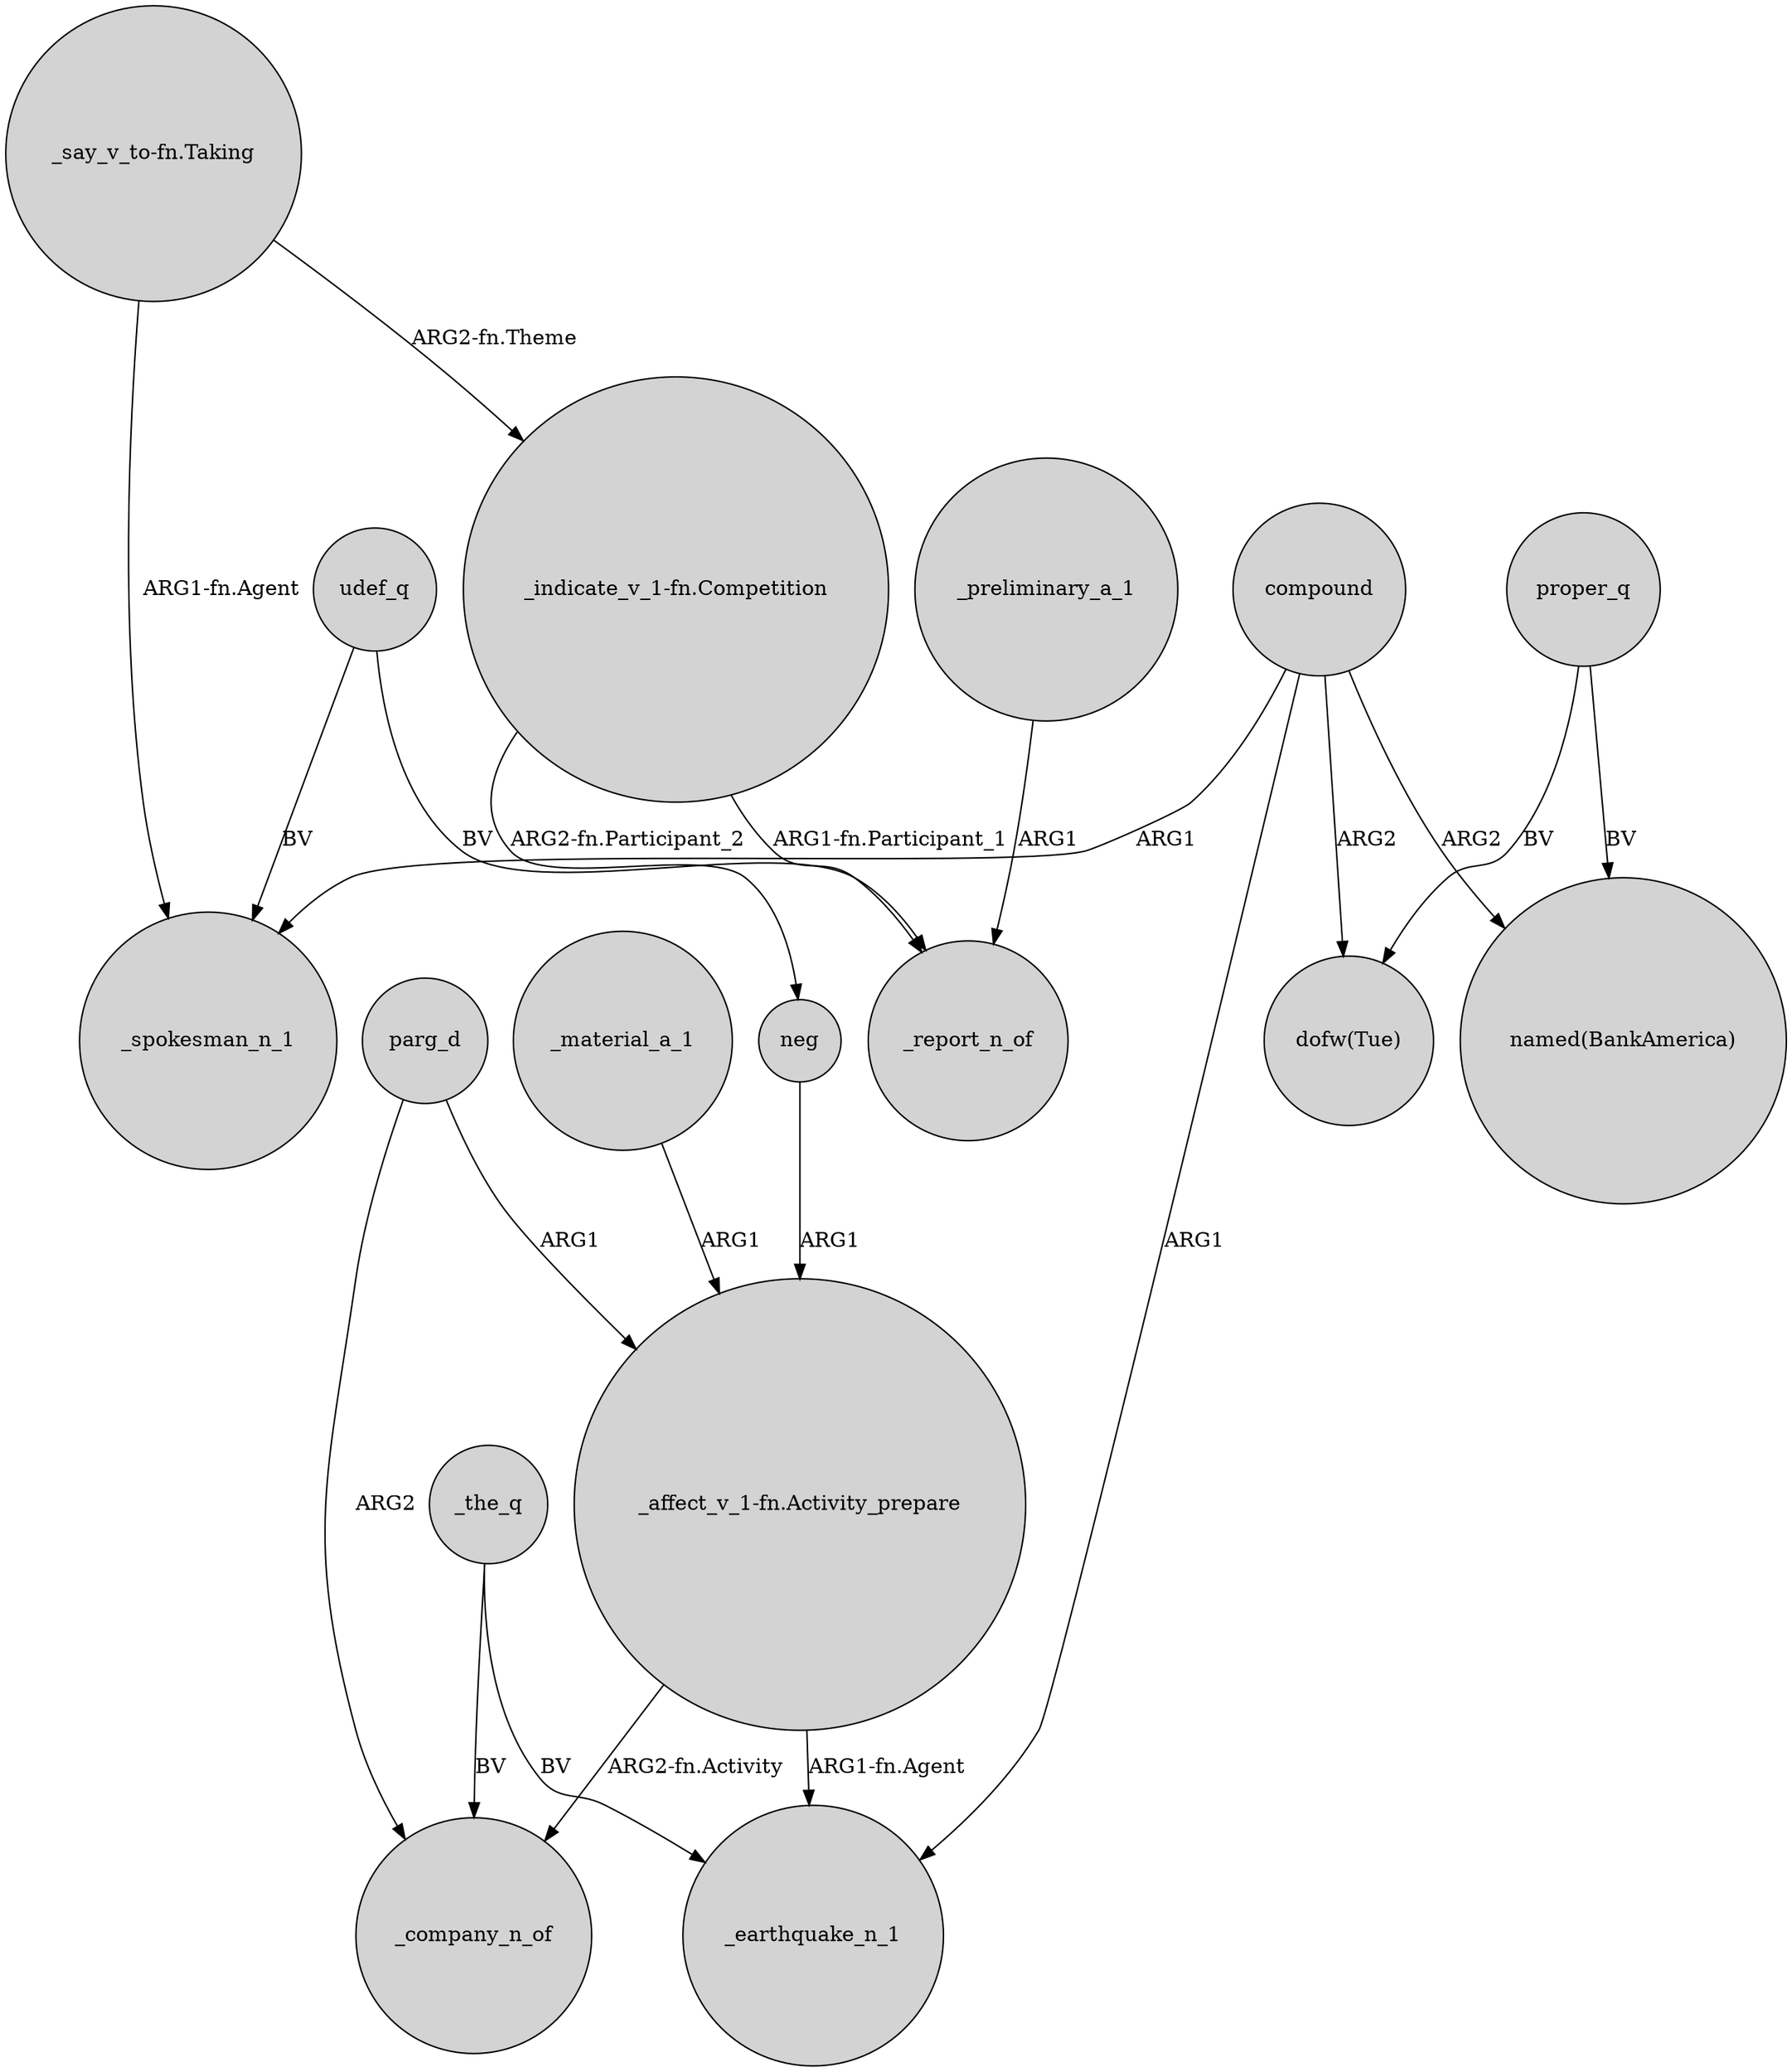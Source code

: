 digraph {
	node [shape=circle style=filled]
	compound -> _spokesman_n_1 [label=ARG1]
	compound -> "dofw(Tue)" [label=ARG2]
	"_affect_v_1-fn.Activity_prepare" -> _company_n_of [label="ARG2-fn.Activity"]
	"_affect_v_1-fn.Activity_prepare" -> _earthquake_n_1 [label="ARG1-fn.Agent"]
	"_indicate_v_1-fn.Competition" -> neg [label="ARG2-fn.Participant_2"]
	_preliminary_a_1 -> _report_n_of [label=ARG1]
	proper_q -> "named(BankAmerica)" [label=BV]
	"_say_v_to-fn.Taking" -> _spokesman_n_1 [label="ARG1-fn.Agent"]
	parg_d -> _company_n_of [label=ARG2]
	udef_q -> _report_n_of [label=BV]
	"_say_v_to-fn.Taking" -> "_indicate_v_1-fn.Competition" [label="ARG2-fn.Theme"]
	neg -> "_affect_v_1-fn.Activity_prepare" [label=ARG1]
	_material_a_1 -> "_affect_v_1-fn.Activity_prepare" [label=ARG1]
	parg_d -> "_affect_v_1-fn.Activity_prepare" [label=ARG1]
	compound -> _earthquake_n_1 [label=ARG1]
	proper_q -> "dofw(Tue)" [label=BV]
	"_indicate_v_1-fn.Competition" -> _report_n_of [label="ARG1-fn.Participant_1"]
	_the_q -> _company_n_of [label=BV]
	_the_q -> _earthquake_n_1 [label=BV]
	compound -> "named(BankAmerica)" [label=ARG2]
	udef_q -> _spokesman_n_1 [label=BV]
}
